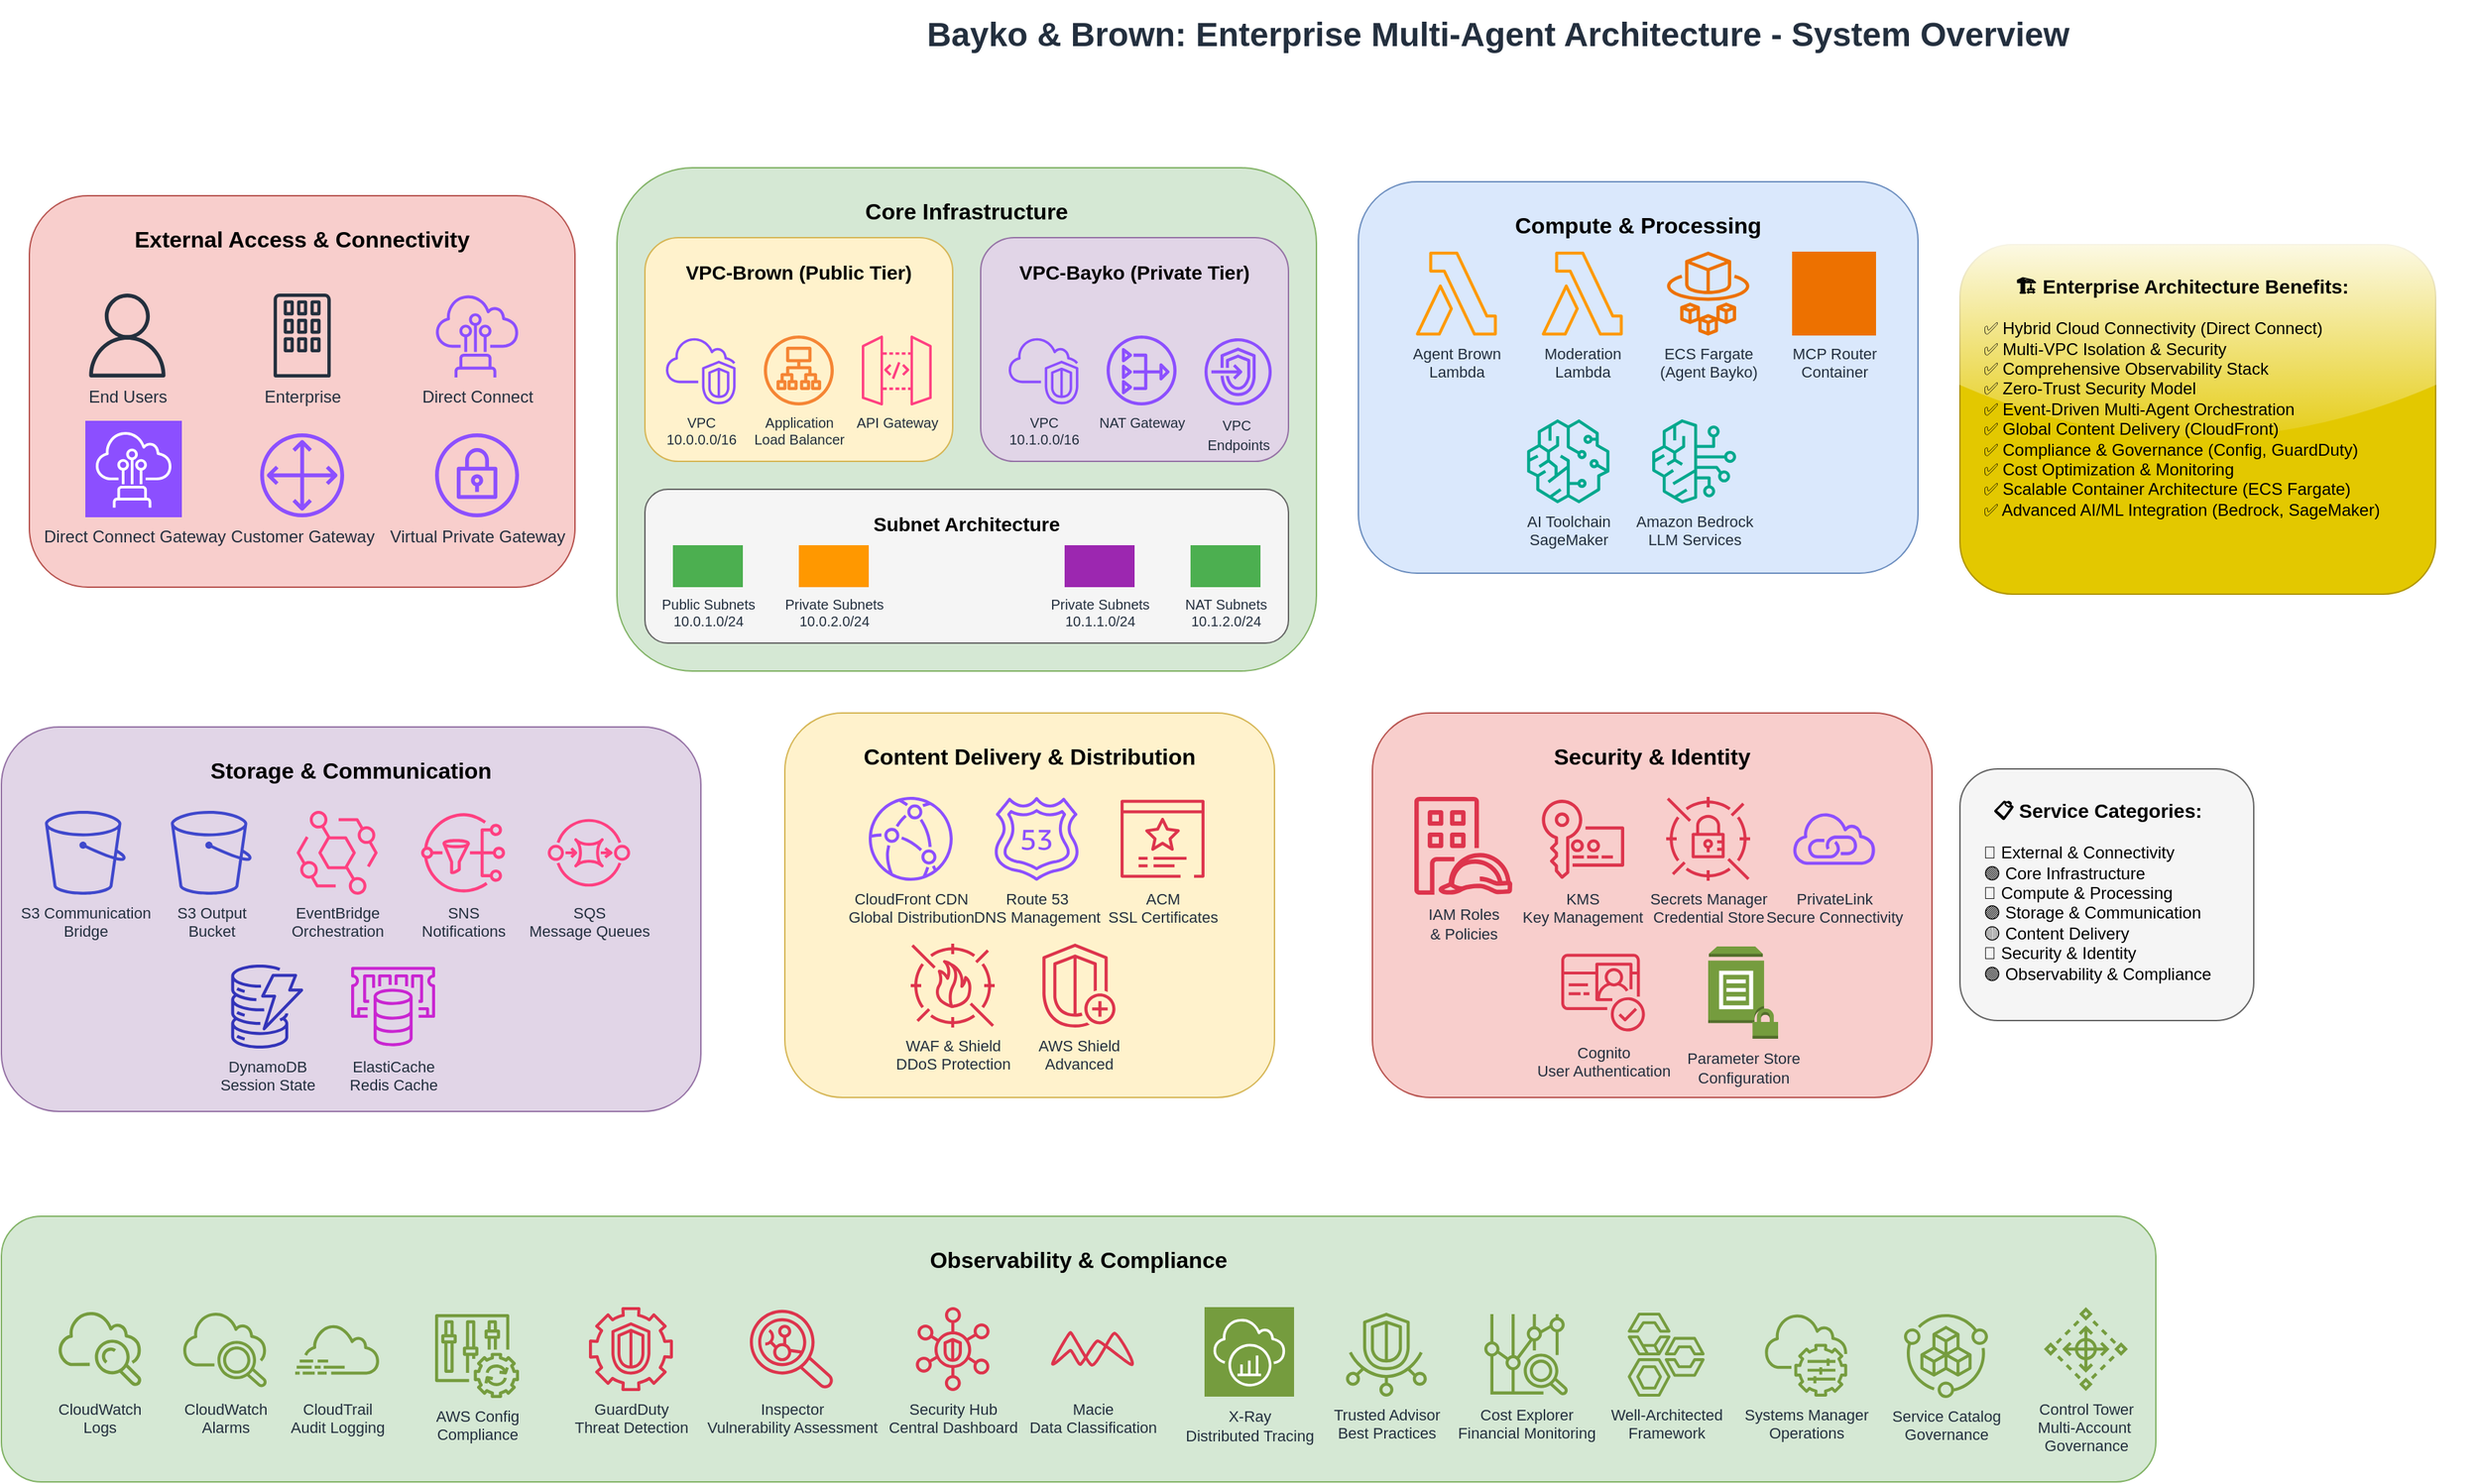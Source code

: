 <mxfile version="28.0.6">
  <diagram name="Enterprise System Overview" id="enterprise-system-overview">
    <mxGraphModel dx="949" dy="580" grid="1" gridSize="10" guides="1" tooltips="1" connect="1" arrows="1" fold="1" page="1" pageScale="1" pageWidth="2200" pageHeight="1400" math="0" shadow="0">
      <root>
        <mxCell id="0" />
        <mxCell id="1" parent="0" />
        <mxCell id="title" value="Bayko &amp; Brown: Enterprise Multi-Agent Architecture - System Overview" style="text;html=1;strokeColor=none;fillColor=none;align=center;verticalAlign=middle;whiteSpace=wrap;rounded=0;fontSize=24;fontStyle=1;fontColor=#232F3E;" parent="1" vertex="1">
          <mxGeometry x="400" y="20" width="1400" height="50" as="geometry" />
        </mxCell>
        <mxCell id="benefits" value="&lt;div style=&quot;text-align: center;&quot;&gt;&lt;b style=&quot;font-size: 14px; background-color: transparent; color: light-dark(rgb(0, 0, 0), rgb(237, 237, 237));&quot;&gt;🏗️ Enterprise Architecture Benefits:&lt;/b&gt;&lt;/div&gt;&lt;div style=&quot;text-align: center;&quot;&gt;&lt;br&gt;&lt;/div&gt;✅ Hybrid Cloud Connectivity (Direct Connect)&lt;br&gt;✅ Multi-VPC Isolation &amp;amp; Security&lt;br&gt;✅ Comprehensive Observability Stack&lt;br&gt;✅ Zero-Trust Security Model&lt;br&gt;✅ Event-Driven Multi-Agent Orchestration&lt;br&gt;✅ Global Content Delivery (CloudFront)&lt;br&gt;✅ Compliance &amp;amp; Governance (Config, GuardDuty)&lt;br&gt;✅ Cost Optimization &amp;amp; Monitoring&lt;br&gt;✅ Scalable Container Architecture (ECS Fargate)&lt;br&gt;✅ Advanced AI/ML Integration (Bedrock, SageMaker)" style="rounded=1;whiteSpace=wrap;html=1;fillColor=#e3c800;strokeColor=#B09500;fontSize=12;fontStyle=0;align=left;verticalAlign=top;spacingTop=15;spacingLeft=15;glass=1;fontColor=#000000;" parent="1" vertex="1">
          <mxGeometry x="1430" y="195" width="340" height="250" as="geometry" />
        </mxCell>
        <mxCell id="legend" value="&lt;div style=&quot;text-align: center;&quot;&gt;&lt;b style=&quot;background-color: transparent; color: light-dark(rgb(0, 0, 0), rgb(255, 255, 255));&quot;&gt;&lt;font style=&quot;font-size: 14px;&quot;&gt;📋 Service Categories:&lt;/font&gt;&lt;/b&gt;&lt;/div&gt;&lt;div style=&quot;text-align: center;&quot;&gt;&lt;br&gt;&lt;/div&gt;🔴 External &amp;amp; Connectivity&lt;br&gt;🟢 Core Infrastructure&lt;br&gt;🔵 Compute &amp;amp; Processing&lt;br&gt;🟣 Storage &amp;amp; Communication&lt;br&gt;🟡 Content Delivery&lt;br&gt;🔴 Security &amp;amp; Identity&lt;br&gt;🟢 Observability &amp;amp; Compliance" style="rounded=1;whiteSpace=wrap;html=1;fillColor=#f5f5f5;strokeColor=#666666;fontSize=12;fontStyle=0;align=left;verticalAlign=top;spacingTop=15;spacingLeft=15;" parent="1" vertex="1">
          <mxGeometry x="1430" y="570" width="210" height="180" as="geometry" />
        </mxCell>
        <mxCell id="WInpRF9dYxygamWyhVsR-6" value="" style="group" vertex="1" connectable="0" parent="1">
          <mxGeometry x="30" y="890" width="1540" height="190" as="geometry" />
        </mxCell>
        <mxCell id="observability-layer" value="Observability &amp; Compliance" style="rounded=1;whiteSpace=wrap;html=1;fillColor=#d5e8d4;strokeColor=#82b366;fontSize=16;fontStyle=1;verticalAlign=top;spacingTop=15;" parent="WInpRF9dYxygamWyhVsR-6" vertex="1">
          <mxGeometry width="1540" height="190" as="geometry" />
        </mxCell>
        <mxCell id="cloudwatch-logs" value="CloudWatch&#xa;Logs" style="sketch=0;outlineConnect=0;fontColor=#232F3E;gradientColor=none;fillColor=#759C3E;strokeColor=none;dashed=0;verticalLabelPosition=bottom;verticalAlign=top;align=center;html=1;fontSize=11;fontStyle=0;aspect=fixed;pointerEvents=1;shape=mxgraph.aws4.cloudwatch;" parent="WInpRF9dYxygamWyhVsR-6" vertex="1">
          <mxGeometry x="40" y="65" width="60" height="60" as="geometry" />
        </mxCell>
        <mxCell id="cloudwatch-alarms" value="CloudWatch&#xa;Alarms" style="sketch=0;outlineConnect=0;fontColor=#232F3E;gradientColor=none;fillColor=#759C3E;strokeColor=none;dashed=0;verticalLabelPosition=bottom;verticalAlign=top;align=center;html=1;fontSize=11;fontStyle=0;aspect=fixed;pointerEvents=1;shape=mxgraph.aws4.cloudwatch_2;" parent="WInpRF9dYxygamWyhVsR-6" vertex="1">
          <mxGeometry x="130" y="65" width="60" height="60" as="geometry" />
        </mxCell>
        <mxCell id="cloudtrail" value="CloudTrail&#xa;Audit Logging" style="sketch=0;outlineConnect=0;fontColor=#232F3E;gradientColor=none;fillColor=#759C3E;strokeColor=none;dashed=0;verticalLabelPosition=bottom;verticalAlign=top;align=center;html=1;fontSize=11;fontStyle=0;aspect=fixed;pointerEvents=1;shape=mxgraph.aws4.cloudtrail;" parent="WInpRF9dYxygamWyhVsR-6" vertex="1">
          <mxGeometry x="210" y="65" width="60" height="60" as="geometry" />
        </mxCell>
        <mxCell id="config" value="AWS Config&#xa;Compliance" style="sketch=0;outlineConnect=0;fontColor=#232F3E;gradientColor=none;fillColor=#759C3E;strokeColor=none;dashed=0;verticalLabelPosition=bottom;verticalAlign=top;align=center;html=1;fontSize=11;fontStyle=0;aspect=fixed;pointerEvents=1;shape=mxgraph.aws4.config;" parent="WInpRF9dYxygamWyhVsR-6" vertex="1">
          <mxGeometry x="310" y="70" width="60" height="60" as="geometry" />
        </mxCell>
        <mxCell id="guardduty" value="GuardDuty&#xa;Threat Detection" style="sketch=0;outlineConnect=0;fontColor=#232F3E;gradientColor=none;fillColor=#DD344C;strokeColor=none;dashed=0;verticalLabelPosition=bottom;verticalAlign=top;align=center;html=1;fontSize=11;fontStyle=0;aspect=fixed;pointerEvents=1;shape=mxgraph.aws4.guardduty;" parent="WInpRF9dYxygamWyhVsR-6" vertex="1">
          <mxGeometry x="420" y="65" width="60" height="60" as="geometry" />
        </mxCell>
        <mxCell id="inspector" value="Inspector&#xa;Vulnerability Assessment" style="sketch=0;outlineConnect=0;fontColor=#232F3E;gradientColor=none;fillColor=#DD344C;strokeColor=none;dashed=0;verticalLabelPosition=bottom;verticalAlign=top;align=center;html=1;fontSize=11;fontStyle=0;aspect=fixed;pointerEvents=1;shape=mxgraph.aws4.inspector;" parent="WInpRF9dYxygamWyhVsR-6" vertex="1">
          <mxGeometry x="535" y="65" width="60" height="60" as="geometry" />
        </mxCell>
        <mxCell id="security-hub" value="Security Hub&#xa;Central Dashboard" style="sketch=0;outlineConnect=0;fontColor=#232F3E;gradientColor=none;fillColor=#DD344C;strokeColor=none;dashed=0;verticalLabelPosition=bottom;verticalAlign=top;align=center;html=1;fontSize=11;fontStyle=0;aspect=fixed;pointerEvents=1;shape=mxgraph.aws4.security_hub;" parent="WInpRF9dYxygamWyhVsR-6" vertex="1">
          <mxGeometry x="650" y="65" width="60" height="60" as="geometry" />
        </mxCell>
        <mxCell id="macie" value="Macie&#xa;Data Classification" style="sketch=0;outlineConnect=0;fontColor=#232F3E;gradientColor=none;fillColor=#DD344C;strokeColor=none;dashed=0;verticalLabelPosition=bottom;verticalAlign=top;align=center;html=1;fontSize=11;fontStyle=0;aspect=fixed;pointerEvents=1;shape=mxgraph.aws4.macie;" parent="WInpRF9dYxygamWyhVsR-6" vertex="1">
          <mxGeometry x="750" y="65" width="60" height="60" as="geometry" />
        </mxCell>
        <mxCell id="trusted-advisor" value="Trusted Advisor&#xa;Best Practices" style="sketch=0;outlineConnect=0;fontColor=#232F3E;gradientColor=none;fillColor=#759C3E;strokeColor=none;dashed=0;verticalLabelPosition=bottom;verticalAlign=top;align=center;html=1;fontSize=11;fontStyle=0;aspect=fixed;pointerEvents=1;shape=mxgraph.aws4.trusted_advisor;" parent="WInpRF9dYxygamWyhVsR-6" vertex="1">
          <mxGeometry x="960" y="69" width="60" height="60" as="geometry" />
        </mxCell>
        <mxCell id="cost-explorer" value="Cost Explorer&#xa;Financial Monitoring" style="sketch=0;outlineConnect=0;fontColor=#232F3E;gradientColor=none;fillColor=#759C3E;strokeColor=none;dashed=0;verticalLabelPosition=bottom;verticalAlign=top;align=center;html=1;fontSize=11;fontStyle=0;aspect=fixed;pointerEvents=1;shape=mxgraph.aws4.cost_explorer;" parent="WInpRF9dYxygamWyhVsR-6" vertex="1">
          <mxGeometry x="1060" y="69" width="60" height="60" as="geometry" />
        </mxCell>
        <mxCell id="well-architected" value="Well-Architected&#xa;Framework" style="sketch=0;outlineConnect=0;fontColor=#232F3E;gradientColor=none;fillColor=#759C3E;strokeColor=none;dashed=0;verticalLabelPosition=bottom;verticalAlign=top;align=center;html=1;fontSize=11;fontStyle=0;aspect=fixed;pointerEvents=1;shape=mxgraph.aws4.well_architected_tool;" parent="WInpRF9dYxygamWyhVsR-6" vertex="1">
          <mxGeometry x="1160" y="69" width="60" height="60" as="geometry" />
        </mxCell>
        <mxCell id="systems-manager" value="Systems Manager&#xa;Operations" style="sketch=0;outlineConnect=0;fontColor=#232F3E;gradientColor=none;fillColor=#759C3E;strokeColor=none;dashed=0;verticalLabelPosition=bottom;verticalAlign=top;align=center;html=1;fontSize=11;fontStyle=0;aspect=fixed;pointerEvents=1;shape=mxgraph.aws4.systems_manager;" parent="WInpRF9dYxygamWyhVsR-6" vertex="1">
          <mxGeometry x="1260" y="69" width="60" height="60" as="geometry" />
        </mxCell>
        <mxCell id="service-catalog" value="Service Catalog&#xa;Governance" style="sketch=0;outlineConnect=0;fontColor=#232F3E;gradientColor=none;fillColor=#759C3E;strokeColor=none;dashed=0;verticalLabelPosition=bottom;verticalAlign=top;align=center;html=1;fontSize=11;fontStyle=0;aspect=fixed;pointerEvents=1;shape=mxgraph.aws4.service_catalog;" parent="WInpRF9dYxygamWyhVsR-6" vertex="1">
          <mxGeometry x="1360" y="70" width="60" height="60" as="geometry" />
        </mxCell>
        <mxCell id="control-tower" value="Control Tower&lt;br&gt;Multi-Account&amp;nbsp;&lt;div&gt;Governance&lt;/div&gt;" style="sketch=0;outlineConnect=0;fontColor=#232F3E;gradientColor=none;fillColor=#759C3E;strokeColor=none;dashed=0;verticalLabelPosition=bottom;verticalAlign=top;align=center;html=1;fontSize=11;fontStyle=0;aspect=fixed;pointerEvents=1;shape=mxgraph.aws4.control_tower;" parent="WInpRF9dYxygamWyhVsR-6" vertex="1">
          <mxGeometry x="1460" y="65" width="60" height="60" as="geometry" />
        </mxCell>
        <mxCell id="WInpRF9dYxygamWyhVsR-1" value="&lt;span style=&quot;font-size: 11px;&quot;&gt;X-Ray&lt;/span&gt;&lt;br style=&quot;font-size: 11px;&quot;&gt;&lt;span style=&quot;font-size: 11px;&quot;&gt;Distributed Tracing&lt;/span&gt;" style="sketch=0;points=[[0,0,0],[0.25,0,0],[0.5,0,0],[0.75,0,0],[1,0,0],[0,1,0],[0.25,1,0],[0.5,1,0],[0.75,1,0],[1,1,0],[0,0.25,0],[0,0.5,0],[0,0.75,0],[1,0.25,0],[1,0.5,0],[1,0.75,0]];outlineConnect=0;fontColor=#232F3E;fillColor=#759C3E;strokeColor=#ffffff;dashed=0;verticalLabelPosition=bottom;verticalAlign=top;align=center;html=1;fontSize=12;fontStyle=0;aspect=fixed;shape=mxgraph.aws4.resourceIcon;resIcon=mxgraph.aws4.xray;" vertex="1" parent="WInpRF9dYxygamWyhVsR-6">
          <mxGeometry x="860" y="65" width="64" height="64" as="geometry" />
        </mxCell>
        <mxCell id="WInpRF9dYxygamWyhVsR-8" value="" style="group" vertex="1" connectable="0" parent="1">
          <mxGeometry x="590" y="530" width="350" height="275" as="geometry" />
        </mxCell>
        <mxCell id="content-layer" value="Content Delivery &amp; Distribution" style="rounded=1;whiteSpace=wrap;html=1;fillColor=#fff2cc;strokeColor=#d6b656;fontSize=16;fontStyle=1;verticalAlign=top;spacingTop=15;" parent="WInpRF9dYxygamWyhVsR-8" vertex="1">
          <mxGeometry width="350" height="275" as="geometry" />
        </mxCell>
        <mxCell id="cloudfront" value="CloudFront CDN&#xa;Global Distribution" style="sketch=0;outlineConnect=0;fontColor=#232F3E;gradientColor=none;fillColor=#8C4FFF;strokeColor=none;dashed=0;verticalLabelPosition=bottom;verticalAlign=top;align=center;html=1;fontSize=11;fontStyle=0;aspect=fixed;pointerEvents=1;shape=mxgraph.aws4.cloudfront;" parent="WInpRF9dYxygamWyhVsR-8" vertex="1">
          <mxGeometry x="60" y="60" width="60" height="60" as="geometry" />
        </mxCell>
        <mxCell id="route53" value="Route 53&#xa;DNS Management" style="sketch=0;outlineConnect=0;fontColor=#232F3E;gradientColor=none;fillColor=#8C4FFF;strokeColor=none;dashed=0;verticalLabelPosition=bottom;verticalAlign=top;align=center;html=1;fontSize=11;fontStyle=0;aspect=fixed;pointerEvents=1;shape=mxgraph.aws4.route_53;" parent="WInpRF9dYxygamWyhVsR-8" vertex="1">
          <mxGeometry x="150" y="60" width="60" height="60" as="geometry" />
        </mxCell>
        <mxCell id="acm" value="ACM&#xa;SSL Certificates" style="sketch=0;outlineConnect=0;fontColor=#232F3E;gradientColor=none;fillColor=#DD344C;strokeColor=none;dashed=0;verticalLabelPosition=bottom;verticalAlign=top;align=center;html=1;fontSize=11;fontStyle=0;aspect=fixed;pointerEvents=1;shape=mxgraph.aws4.certificate_manager_3;" parent="WInpRF9dYxygamWyhVsR-8" vertex="1">
          <mxGeometry x="240" y="60" width="60" height="60" as="geometry" />
        </mxCell>
        <mxCell id="waf" value="WAF &amp; Shield&#xa;DDoS Protection" style="sketch=0;outlineConnect=0;fontColor=#232F3E;gradientColor=none;fillColor=#DD344C;strokeColor=none;dashed=0;verticalLabelPosition=bottom;verticalAlign=top;align=center;html=1;fontSize=11;fontStyle=0;aspect=fixed;pointerEvents=1;shape=mxgraph.aws4.waf;" parent="WInpRF9dYxygamWyhVsR-8" vertex="1">
          <mxGeometry x="90" y="165" width="60" height="60" as="geometry" />
        </mxCell>
        <mxCell id="shield" value="AWS Shield&#xa;Advanced" style="sketch=0;outlineConnect=0;fontColor=#232F3E;gradientColor=none;fillColor=#DD344C;strokeColor=none;dashed=0;verticalLabelPosition=bottom;verticalAlign=top;align=center;html=1;fontSize=11;fontStyle=0;aspect=fixed;pointerEvents=1;shape=mxgraph.aws4.shield;" parent="WInpRF9dYxygamWyhVsR-8" vertex="1">
          <mxGeometry x="180" y="165" width="60" height="60" as="geometry" />
        </mxCell>
        <mxCell id="WInpRF9dYxygamWyhVsR-11" value="" style="group" vertex="1" connectable="0" parent="1">
          <mxGeometry x="30" y="540" width="500" height="275" as="geometry" />
        </mxCell>
        <mxCell id="storage-layer" value="Storage &amp; Communication" style="rounded=1;whiteSpace=wrap;html=1;fillColor=#e1d5e7;strokeColor=#9673a6;fontSize=16;fontStyle=1;verticalAlign=top;spacingTop=15;" parent="WInpRF9dYxygamWyhVsR-11" vertex="1">
          <mxGeometry width="500" height="275" as="geometry" />
        </mxCell>
        <mxCell id="s3-communication" value="S3 Communication&#xa;Bridge" style="sketch=0;outlineConnect=0;fontColor=#232F3E;gradientColor=none;fillColor=#3F48CC;strokeColor=none;dashed=0;verticalLabelPosition=bottom;verticalAlign=top;align=center;html=1;fontSize=11;fontStyle=0;aspect=fixed;pointerEvents=1;shape=mxgraph.aws4.s3;" parent="WInpRF9dYxygamWyhVsR-11" vertex="1">
          <mxGeometry x="30" y="60" width="60" height="60" as="geometry" />
        </mxCell>
        <mxCell id="s3-output" value="S3 Output&#xa;Bucket" style="sketch=0;outlineConnect=0;fontColor=#232F3E;gradientColor=none;fillColor=#3F48CC;strokeColor=none;dashed=0;verticalLabelPosition=bottom;verticalAlign=top;align=center;html=1;fontSize=11;fontStyle=0;aspect=fixed;pointerEvents=1;shape=mxgraph.aws4.s3;" parent="WInpRF9dYxygamWyhVsR-11" vertex="1">
          <mxGeometry x="120" y="60" width="60" height="60" as="geometry" />
        </mxCell>
        <mxCell id="eventbridge" value="EventBridge&#xa;Orchestration" style="sketch=0;outlineConnect=0;fontColor=#232F3E;gradientColor=none;fillColor=#FF4081;strokeColor=none;dashed=0;verticalLabelPosition=bottom;verticalAlign=top;align=center;html=1;fontSize=11;fontStyle=0;aspect=fixed;pointerEvents=1;shape=mxgraph.aws4.eventbridge;" parent="WInpRF9dYxygamWyhVsR-11" vertex="1">
          <mxGeometry x="210" y="60" width="60" height="60" as="geometry" />
        </mxCell>
        <mxCell id="sns" value="SNS&#xa;Notifications" style="sketch=0;outlineConnect=0;fontColor=#232F3E;gradientColor=none;fillColor=#FF4081;strokeColor=none;dashed=0;verticalLabelPosition=bottom;verticalAlign=top;align=center;html=1;fontSize=11;fontStyle=0;aspect=fixed;pointerEvents=1;shape=mxgraph.aws4.sns;" parent="WInpRF9dYxygamWyhVsR-11" vertex="1">
          <mxGeometry x="300" y="60" width="60" height="60" as="geometry" />
        </mxCell>
        <mxCell id="sqs" value="SQS&#xa;Message Queues" style="sketch=0;outlineConnect=0;fontColor=#232F3E;gradientColor=none;fillColor=#FF4081;strokeColor=none;dashed=0;verticalLabelPosition=bottom;verticalAlign=top;align=center;html=1;fontSize=11;fontStyle=0;aspect=fixed;pointerEvents=1;shape=mxgraph.aws4.sqs;" parent="WInpRF9dYxygamWyhVsR-11" vertex="1">
          <mxGeometry x="390" y="60" width="60" height="60" as="geometry" />
        </mxCell>
        <mxCell id="dynamodb" value="DynamoDB&#xa;Session State" style="sketch=0;outlineConnect=0;fontColor=#232F3E;gradientColor=none;fillColor=#3334B9;strokeColor=none;dashed=0;verticalLabelPosition=bottom;verticalAlign=top;align=center;html=1;fontSize=11;fontStyle=0;aspect=fixed;pointerEvents=1;shape=mxgraph.aws4.dynamodb;" parent="WInpRF9dYxygamWyhVsR-11" vertex="1">
          <mxGeometry x="160" y="170" width="60" height="60" as="geometry" />
        </mxCell>
        <mxCell id="elasticache" value="ElastiCache&#xa;Redis Cache" style="sketch=0;outlineConnect=0;fontColor=#232F3E;gradientColor=none;fillColor=#C925D1;strokeColor=none;dashed=0;verticalLabelPosition=bottom;verticalAlign=top;align=center;html=1;fontSize=11;fontStyle=0;aspect=fixed;pointerEvents=1;shape=mxgraph.aws4.elasticache;" parent="WInpRF9dYxygamWyhVsR-11" vertex="1">
          <mxGeometry x="250" y="170" width="60" height="60" as="geometry" />
        </mxCell>
        <mxCell id="WInpRF9dYxygamWyhVsR-12" value="" style="group" vertex="1" connectable="0" parent="1">
          <mxGeometry x="1010" y="530" width="400" height="275" as="geometry" />
        </mxCell>
        <mxCell id="security-layer" value="Security &amp; Identity" style="rounded=1;whiteSpace=wrap;html=1;fillColor=#f8cecc;strokeColor=#b85450;fontSize=16;fontStyle=1;verticalAlign=top;spacingTop=15;" parent="WInpRF9dYxygamWyhVsR-12" vertex="1">
          <mxGeometry width="400" height="275" as="geometry" />
        </mxCell>
        <mxCell id="kms" value="KMS&#xa;Key Management" style="sketch=0;outlineConnect=0;fontColor=#232F3E;gradientColor=none;fillColor=#DD344C;strokeColor=none;dashed=0;verticalLabelPosition=bottom;verticalAlign=top;align=center;html=1;fontSize=11;fontStyle=0;aspect=fixed;pointerEvents=1;shape=mxgraph.aws4.key_management_service;" parent="WInpRF9dYxygamWyhVsR-12" vertex="1">
          <mxGeometry x="120" y="60" width="60" height="60" as="geometry" />
        </mxCell>
        <mxCell id="secrets-manager" value="Secrets Manager&#xa;Credential Store" style="sketch=0;outlineConnect=0;fontColor=#232F3E;gradientColor=none;fillColor=#DD344C;strokeColor=none;dashed=0;verticalLabelPosition=bottom;verticalAlign=top;align=center;html=1;fontSize=11;fontStyle=0;aspect=fixed;pointerEvents=1;shape=mxgraph.aws4.secrets_manager;" parent="WInpRF9dYxygamWyhVsR-12" vertex="1">
          <mxGeometry x="210" y="60" width="60" height="60" as="geometry" />
        </mxCell>
        <mxCell id="privatelink" value="PrivateLink&#xa;Secure Connectivity" style="sketch=0;outlineConnect=0;fontColor=#232F3E;gradientColor=none;fillColor=#8C4FFF;strokeColor=none;dashed=0;verticalLabelPosition=bottom;verticalAlign=top;align=center;html=1;fontSize=11;fontStyle=0;aspect=fixed;pointerEvents=1;shape=mxgraph.aws4.privatelink;" parent="WInpRF9dYxygamWyhVsR-12" vertex="1">
          <mxGeometry x="300" y="60" width="60" height="60" as="geometry" />
        </mxCell>
        <mxCell id="cognito" value="Cognito&#xa;User Authentication" style="sketch=0;outlineConnect=0;fontColor=#232F3E;gradientColor=none;fillColor=#DD344C;strokeColor=none;dashed=0;verticalLabelPosition=bottom;verticalAlign=top;align=center;html=1;fontSize=11;fontStyle=0;aspect=fixed;pointerEvents=1;shape=mxgraph.aws4.cognito;" parent="WInpRF9dYxygamWyhVsR-12" vertex="1">
          <mxGeometry x="135" y="170" width="60" height="60" as="geometry" />
        </mxCell>
        <mxCell id="WInpRF9dYxygamWyhVsR-18" value="&lt;span style=&quot;font-size: 11px;&quot;&gt;IAM Roles&lt;/span&gt;&lt;br style=&quot;font-size: 11px;&quot;&gt;&lt;span style=&quot;font-size: 11px;&quot;&gt;&amp;amp; Policies&lt;/span&gt;" style="sketch=0;outlineConnect=0;fontColor=#232F3E;gradientColor=none;fillColor=#DD344C;strokeColor=none;dashed=0;verticalLabelPosition=bottom;verticalAlign=top;align=center;html=1;fontSize=12;fontStyle=0;aspect=fixed;pointerEvents=1;shape=mxgraph.aws4.identity_access_management_iam_roles_anywhere;" vertex="1" parent="WInpRF9dYxygamWyhVsR-12">
          <mxGeometry x="30" y="60" width="70" height="70" as="geometry" />
        </mxCell>
        <mxCell id="WInpRF9dYxygamWyhVsR-19" value="&lt;span style=&quot;color: rgb(35, 47, 62); font-size: 11px;&quot;&gt;Parameter Store&lt;/span&gt;&lt;br style=&quot;color: rgb(35, 47, 62); font-size: 11px;&quot;&gt;&lt;span style=&quot;color: rgb(35, 47, 62); font-size: 11px;&quot;&gt;Configuration&lt;/span&gt;" style="outlineConnect=0;dashed=0;verticalLabelPosition=bottom;verticalAlign=top;align=center;html=1;shape=mxgraph.aws3.parameter_store;fillColor=#759C3E;gradientColor=none;" vertex="1" parent="WInpRF9dYxygamWyhVsR-12">
          <mxGeometry x="240" y="167" width="50" height="66" as="geometry" />
        </mxCell>
        <mxCell id="WInpRF9dYxygamWyhVsR-13" value="" style="group" vertex="1" connectable="0" parent="1">
          <mxGeometry x="50" y="160" width="390" height="280" as="geometry" />
        </mxCell>
        <mxCell id="external-layer" value="External Access &amp; Connectivity" style="rounded=1;whiteSpace=wrap;html=1;fillColor=#f8cecc;strokeColor=#b85450;fontSize=16;fontStyle=1;verticalAlign=top;spacingTop=15;" parent="WInpRF9dYxygamWyhVsR-13" vertex="1">
          <mxGeometry width="390" height="280" as="geometry" />
        </mxCell>
        <mxCell id="end-users" value="End Users" style="sketch=0;outlineConnect=0;fontColor=#232F3E;gradientColor=none;fillColor=#232F3D;strokeColor=none;dashed=0;verticalLabelPosition=bottom;verticalAlign=top;align=center;html=1;fontSize=12;fontStyle=0;aspect=fixed;pointerEvents=1;shape=mxgraph.aws4.user;" parent="WInpRF9dYxygamWyhVsR-13" vertex="1">
          <mxGeometry x="40" y="70" width="60" height="60" as="geometry" />
        </mxCell>
        <mxCell id="enterprise-users" value="Enterprise" style="sketch=0;outlineConnect=0;fontColor=#232F3E;gradientColor=none;fillColor=#232F3D;strokeColor=none;dashed=0;verticalLabelPosition=bottom;verticalAlign=top;align=center;html=1;fontSize=12;fontStyle=0;aspect=fixed;pointerEvents=1;shape=mxgraph.aws4.corporate_data_center;" parent="WInpRF9dYxygamWyhVsR-13" vertex="1">
          <mxGeometry x="165" y="70" width="60" height="60" as="geometry" />
        </mxCell>
        <mxCell id="direct-connect" value="Direct Connect" style="sketch=0;outlineConnect=0;fontColor=#232F3E;gradientColor=none;fillColor=#8C4FFF;strokeColor=none;dashed=0;verticalLabelPosition=bottom;verticalAlign=top;align=center;html=1;fontSize=12;fontStyle=0;aspect=fixed;pointerEvents=1;shape=mxgraph.aws4.direct_connect;" parent="WInpRF9dYxygamWyhVsR-13" vertex="1">
          <mxGeometry x="290" y="70" width="60" height="60" as="geometry" />
        </mxCell>
        <mxCell id="customer-gateway" value="Customer Gateway" style="sketch=0;outlineConnect=0;fontColor=#232F3E;gradientColor=none;fillColor=#8C4FFF;strokeColor=none;dashed=0;verticalLabelPosition=bottom;verticalAlign=top;align=center;html=1;fontSize=12;fontStyle=0;aspect=fixed;pointerEvents=1;shape=mxgraph.aws4.customer_gateway;" parent="WInpRF9dYxygamWyhVsR-13" vertex="1">
          <mxGeometry x="165" y="170" width="60" height="60" as="geometry" />
        </mxCell>
        <mxCell id="vpn-gateway" value="Virtual Private Gateway" style="sketch=0;outlineConnect=0;fontColor=#232F3E;gradientColor=none;fillColor=#8C4FFF;strokeColor=none;dashed=0;verticalLabelPosition=bottom;verticalAlign=top;align=center;html=1;fontSize=12;fontStyle=0;aspect=fixed;pointerEvents=1;shape=mxgraph.aws4.vpn_gateway;" parent="WInpRF9dYxygamWyhVsR-13" vertex="1">
          <mxGeometry x="290" y="170" width="60" height="60" as="geometry" />
        </mxCell>
        <mxCell id="WInpRF9dYxygamWyhVsR-22" value="Direct Connect Gateway" style="sketch=0;points=[[0,0,0],[0.25,0,0],[0.5,0,0],[0.75,0,0],[1,0,0],[0,1,0],[0.25,1,0],[0.5,1,0],[0.75,1,0],[1,1,0],[0,0.25,0],[0,0.5,0],[0,0.75,0],[1,0.25,0],[1,0.5,0],[1,0.75,0]];outlineConnect=0;fontColor=#232F3E;fillColor=#8C4FFF;strokeColor=#ffffff;dashed=0;verticalLabelPosition=bottom;verticalAlign=top;align=center;html=1;fontSize=12;fontStyle=0;aspect=fixed;shape=mxgraph.aws4.resourceIcon;resIcon=mxgraph.aws4.direct_connect;" vertex="1" parent="WInpRF9dYxygamWyhVsR-13">
          <mxGeometry x="40" y="161" width="69" height="69" as="geometry" />
        </mxCell>
        <mxCell id="WInpRF9dYxygamWyhVsR-16" value="" style="group" vertex="1" connectable="0" parent="1">
          <mxGeometry x="470" y="140" width="500" height="360" as="geometry" />
        </mxCell>
        <mxCell id="core-infra" value="Core Infrastructure" style="rounded=1;whiteSpace=wrap;html=1;fillColor=#d5e8d4;strokeColor=#82b366;fontSize=16;fontStyle=1;verticalAlign=top;spacingTop=15;" parent="WInpRF9dYxygamWyhVsR-16" vertex="1">
          <mxGeometry width="500" height="360" as="geometry" />
        </mxCell>
        <mxCell id="subnets-group" value="Subnet Architecture" style="rounded=1;whiteSpace=wrap;html=1;fillColor=#f5f5f5;strokeColor=#666666;fontSize=14;fontStyle=1;verticalAlign=top;spacingTop=10;" parent="WInpRF9dYxygamWyhVsR-16" vertex="1">
          <mxGeometry x="20" y="230" width="460" height="110" as="geometry" />
        </mxCell>
        <mxCell id="public-subnet" value="Public Subnets&#xa;10.0.1.0/24" style="sketch=0;outlineConnect=0;fontColor=#232F3E;gradientColor=none;fillColor=#4CAF50;strokeColor=none;dashed=0;verticalLabelPosition=bottom;verticalAlign=top;align=center;html=1;fontSize=10;fontStyle=0;aspect=fixed;pointerEvents=1;shape=mxgraph.aws4.public_subnet;" parent="WInpRF9dYxygamWyhVsR-16" vertex="1">
          <mxGeometry x="40" y="270" width="50" height="30" as="geometry" />
        </mxCell>
        <mxCell id="private-subnet-brown" value="Private Subnets&#xa;10.0.2.0/24" style="sketch=0;outlineConnect=0;fontColor=#232F3E;gradientColor=none;fillColor=#FF9800;strokeColor=none;dashed=0;verticalLabelPosition=bottom;verticalAlign=top;align=center;html=1;fontSize=10;fontStyle=0;aspect=fixed;pointerEvents=1;shape=mxgraph.aws4.private_subnet;" parent="WInpRF9dYxygamWyhVsR-16" vertex="1">
          <mxGeometry x="130" y="270" width="50" height="30" as="geometry" />
        </mxCell>
        <mxCell id="private-subnet-bayko" value="Private Subnets&#xa;10.1.1.0/24" style="sketch=0;outlineConnect=0;fontColor=#232F3E;gradientColor=none;fillColor=#9C27B0;strokeColor=none;dashed=0;verticalLabelPosition=bottom;verticalAlign=top;align=center;html=1;fontSize=10;fontStyle=0;aspect=fixed;pointerEvents=1;shape=mxgraph.aws4.private_subnet;" parent="WInpRF9dYxygamWyhVsR-16" vertex="1">
          <mxGeometry x="320" y="270" width="50" height="30" as="geometry" />
        </mxCell>
        <mxCell id="nat-subnet" value="NAT Subnets&#xa;10.1.2.0/24" style="sketch=0;outlineConnect=0;fontColor=#232F3E;gradientColor=none;fillColor=#4CAF50;strokeColor=none;dashed=0;verticalLabelPosition=bottom;verticalAlign=top;align=center;html=1;fontSize=10;fontStyle=0;aspect=fixed;pointerEvents=1;shape=mxgraph.aws4.public_subnet;" parent="WInpRF9dYxygamWyhVsR-16" vertex="1">
          <mxGeometry x="410" y="270" width="50" height="30" as="geometry" />
        </mxCell>
        <mxCell id="WInpRF9dYxygamWyhVsR-14" value="" style="group" vertex="1" connectable="0" parent="WInpRF9dYxygamWyhVsR-16">
          <mxGeometry x="20" y="50" width="220" height="160" as="geometry" />
        </mxCell>
        <mxCell id="vpc-brown-group" value="VPC-Brown (Public Tier)" style="rounded=1;whiteSpace=wrap;html=1;fillColor=#fff2cc;strokeColor=#d6b656;fontSize=14;fontStyle=1;verticalAlign=top;spacingTop=10;" parent="WInpRF9dYxygamWyhVsR-14" vertex="1">
          <mxGeometry width="220" height="160" as="geometry" />
        </mxCell>
        <mxCell id="vpc-brown" value="VPC&#xa;10.0.0.0/16" style="sketch=0;outlineConnect=0;fontColor=#232F3E;gradientColor=none;fillColor=#8C4FFF;strokeColor=none;dashed=0;verticalLabelPosition=bottom;verticalAlign=top;align=center;html=1;fontSize=10;fontStyle=0;aspect=fixed;pointerEvents=1;shape=mxgraph.aws4.vpc;" parent="WInpRF9dYxygamWyhVsR-14" vertex="1">
          <mxGeometry x="15" y="70" width="50" height="50" as="geometry" />
        </mxCell>
        <mxCell id="alb" value="Application&#xa;Load Balancer" style="sketch=0;outlineConnect=0;fontColor=#232F3E;gradientColor=none;fillColor=#F58534;strokeColor=none;dashed=0;verticalLabelPosition=bottom;verticalAlign=top;align=center;html=1;fontSize=10;fontStyle=0;aspect=fixed;pointerEvents=1;shape=mxgraph.aws4.application_load_balancer;" parent="WInpRF9dYxygamWyhVsR-14" vertex="1">
          <mxGeometry x="85" y="70" width="50" height="50" as="geometry" />
        </mxCell>
        <mxCell id="api-gateway" value="API Gateway" style="sketch=0;outlineConnect=0;fontColor=#232F3E;gradientColor=none;fillColor=#FF4081;strokeColor=none;dashed=0;verticalLabelPosition=bottom;verticalAlign=top;align=center;html=1;fontSize=10;fontStyle=0;aspect=fixed;pointerEvents=1;shape=mxgraph.aws4.api_gateway;" parent="WInpRF9dYxygamWyhVsR-14" vertex="1">
          <mxGeometry x="155" y="70" width="50" height="50" as="geometry" />
        </mxCell>
        <mxCell id="WInpRF9dYxygamWyhVsR-15" value="" style="group" vertex="1" connectable="0" parent="WInpRF9dYxygamWyhVsR-16">
          <mxGeometry x="260" y="50" width="220" height="160" as="geometry" />
        </mxCell>
        <mxCell id="vpc-bayko-group" value="VPC-Bayko (Private Tier)" style="rounded=1;whiteSpace=wrap;html=1;fillColor=#e1d5e7;strokeColor=#9673a6;fontSize=14;fontStyle=1;verticalAlign=top;spacingTop=10;" parent="WInpRF9dYxygamWyhVsR-15" vertex="1">
          <mxGeometry width="220" height="160" as="geometry" />
        </mxCell>
        <mxCell id="vpc-bayko" value="VPC&#xa;10.1.0.0/16" style="sketch=0;outlineConnect=0;fontColor=#232F3E;gradientColor=none;fillColor=#8C4FFF;strokeColor=none;dashed=0;verticalLabelPosition=bottom;verticalAlign=top;align=center;html=1;fontSize=10;fontStyle=0;aspect=fixed;pointerEvents=1;shape=mxgraph.aws4.vpc;" parent="WInpRF9dYxygamWyhVsR-15" vertex="1">
          <mxGeometry x="20" y="70" width="50" height="50" as="geometry" />
        </mxCell>
        <mxCell id="nat-gateway" value="NAT Gateway" style="sketch=0;outlineConnect=0;fontColor=#232F3E;gradientColor=none;fillColor=#8C4FFF;strokeColor=none;dashed=0;verticalLabelPosition=bottom;verticalAlign=top;align=center;html=1;fontSize=10;fontStyle=0;aspect=fixed;pointerEvents=1;shape=mxgraph.aws4.nat_gateway;" parent="WInpRF9dYxygamWyhVsR-15" vertex="1">
          <mxGeometry x="90" y="70" width="50" height="50" as="geometry" />
        </mxCell>
        <mxCell id="WInpRF9dYxygamWyhVsR-20" value="&lt;span style=&quot;font-size: 10px;&quot;&gt;VPC&amp;nbsp;&lt;/span&gt;&lt;div&gt;&lt;span style=&quot;font-size: 10px;&quot;&gt;Endpoints&lt;/span&gt;&lt;/div&gt;" style="sketch=0;outlineConnect=0;fontColor=#232F3E;gradientColor=none;fillColor=#8C4FFF;strokeColor=none;dashed=0;verticalLabelPosition=bottom;verticalAlign=top;align=center;html=1;fontSize=12;fontStyle=0;aspect=fixed;pointerEvents=1;shape=mxgraph.aws4.endpoints;" vertex="1" parent="WInpRF9dYxygamWyhVsR-15">
          <mxGeometry x="160" y="72" width="48" height="48" as="geometry" />
        </mxCell>
        <mxCell id="WInpRF9dYxygamWyhVsR-17" value="" style="group" vertex="1" connectable="0" parent="1">
          <mxGeometry x="1000" y="150" width="400" height="280" as="geometry" />
        </mxCell>
        <mxCell id="compute-layer" value="Compute &amp; Processing" style="rounded=1;whiteSpace=wrap;html=1;fillColor=#dae8fc;strokeColor=#6c8ebf;fontSize=16;fontStyle=1;verticalAlign=top;spacingTop=15;" parent="WInpRF9dYxygamWyhVsR-17" vertex="1">
          <mxGeometry width="400" height="280" as="geometry" />
        </mxCell>
        <mxCell id="agent-brown" value="Agent Brown&#xa;Lambda" style="sketch=0;outlineConnect=0;fontColor=#232F3E;gradientColor=none;fillColor=#FF9900;strokeColor=none;dashed=0;verticalLabelPosition=bottom;verticalAlign=top;align=center;html=1;fontSize=11;fontStyle=0;aspect=fixed;pointerEvents=1;shape=mxgraph.aws4.lambda;" parent="WInpRF9dYxygamWyhVsR-17" vertex="1">
          <mxGeometry x="40" y="50" width="60" height="60" as="geometry" />
        </mxCell>
        <mxCell id="moderation-lambda" value="Moderation&#xa;Lambda" style="sketch=0;outlineConnect=0;fontColor=#232F3E;gradientColor=none;fillColor=#FF9900;strokeColor=none;dashed=0;verticalLabelPosition=bottom;verticalAlign=top;align=center;html=1;fontSize=11;fontStyle=0;aspect=fixed;pointerEvents=1;shape=mxgraph.aws4.lambda;" parent="WInpRF9dYxygamWyhVsR-17" vertex="1">
          <mxGeometry x="130" y="50" width="60" height="60" as="geometry" />
        </mxCell>
        <mxCell id="ecs-fargate" value="ECS Fargate&#xa;(Agent Bayko)" style="sketch=0;outlineConnect=0;fontColor=#232F3E;gradientColor=none;fillColor=#ED7100;strokeColor=none;dashed=0;verticalLabelPosition=bottom;verticalAlign=top;align=center;html=1;fontSize=11;fontStyle=0;aspect=fixed;pointerEvents=1;shape=mxgraph.aws4.fargate;" parent="WInpRF9dYxygamWyhVsR-17" vertex="1">
          <mxGeometry x="220" y="50" width="60" height="60" as="geometry" />
        </mxCell>
        <mxCell id="mcp-container" value="MCP Router&#xa;Container" style="sketch=0;outlineConnect=0;fontColor=#232F3E;gradientColor=none;fillColor=#ED7100;strokeColor=none;dashed=0;verticalLabelPosition=bottom;verticalAlign=top;align=center;html=1;fontSize=11;fontStyle=0;aspect=fixed;pointerEvents=1;shape=mxgraph.aws4.ecs_container;" parent="WInpRF9dYxygamWyhVsR-17" vertex="1">
          <mxGeometry x="310" y="50" width="60" height="60" as="geometry" />
        </mxCell>
        <mxCell id="ai-toolchain" value="AI Toolchain&#xa;SageMaker" style="sketch=0;outlineConnect=0;fontColor=#232F3E;gradientColor=none;fillColor=#01A88D;strokeColor=none;dashed=0;verticalLabelPosition=bottom;verticalAlign=top;align=center;html=1;fontSize=11;fontStyle=0;aspect=fixed;pointerEvents=1;shape=mxgraph.aws4.sagemaker;" parent="WInpRF9dYxygamWyhVsR-17" vertex="1">
          <mxGeometry x="120" y="170" width="60" height="60" as="geometry" />
        </mxCell>
        <mxCell id="bedrock" value="Amazon Bedrock&#xa;LLM Services" style="sketch=0;outlineConnect=0;fontColor=#232F3E;gradientColor=none;fillColor=#01A88D;strokeColor=none;dashed=0;verticalLabelPosition=bottom;verticalAlign=top;align=center;html=1;fontSize=11;fontStyle=0;aspect=fixed;pointerEvents=1;shape=mxgraph.aws4.bedrock;" parent="WInpRF9dYxygamWyhVsR-17" vertex="1">
          <mxGeometry x="210" y="170" width="60" height="60" as="geometry" />
        </mxCell>
      </root>
    </mxGraphModel>
  </diagram>
</mxfile>
